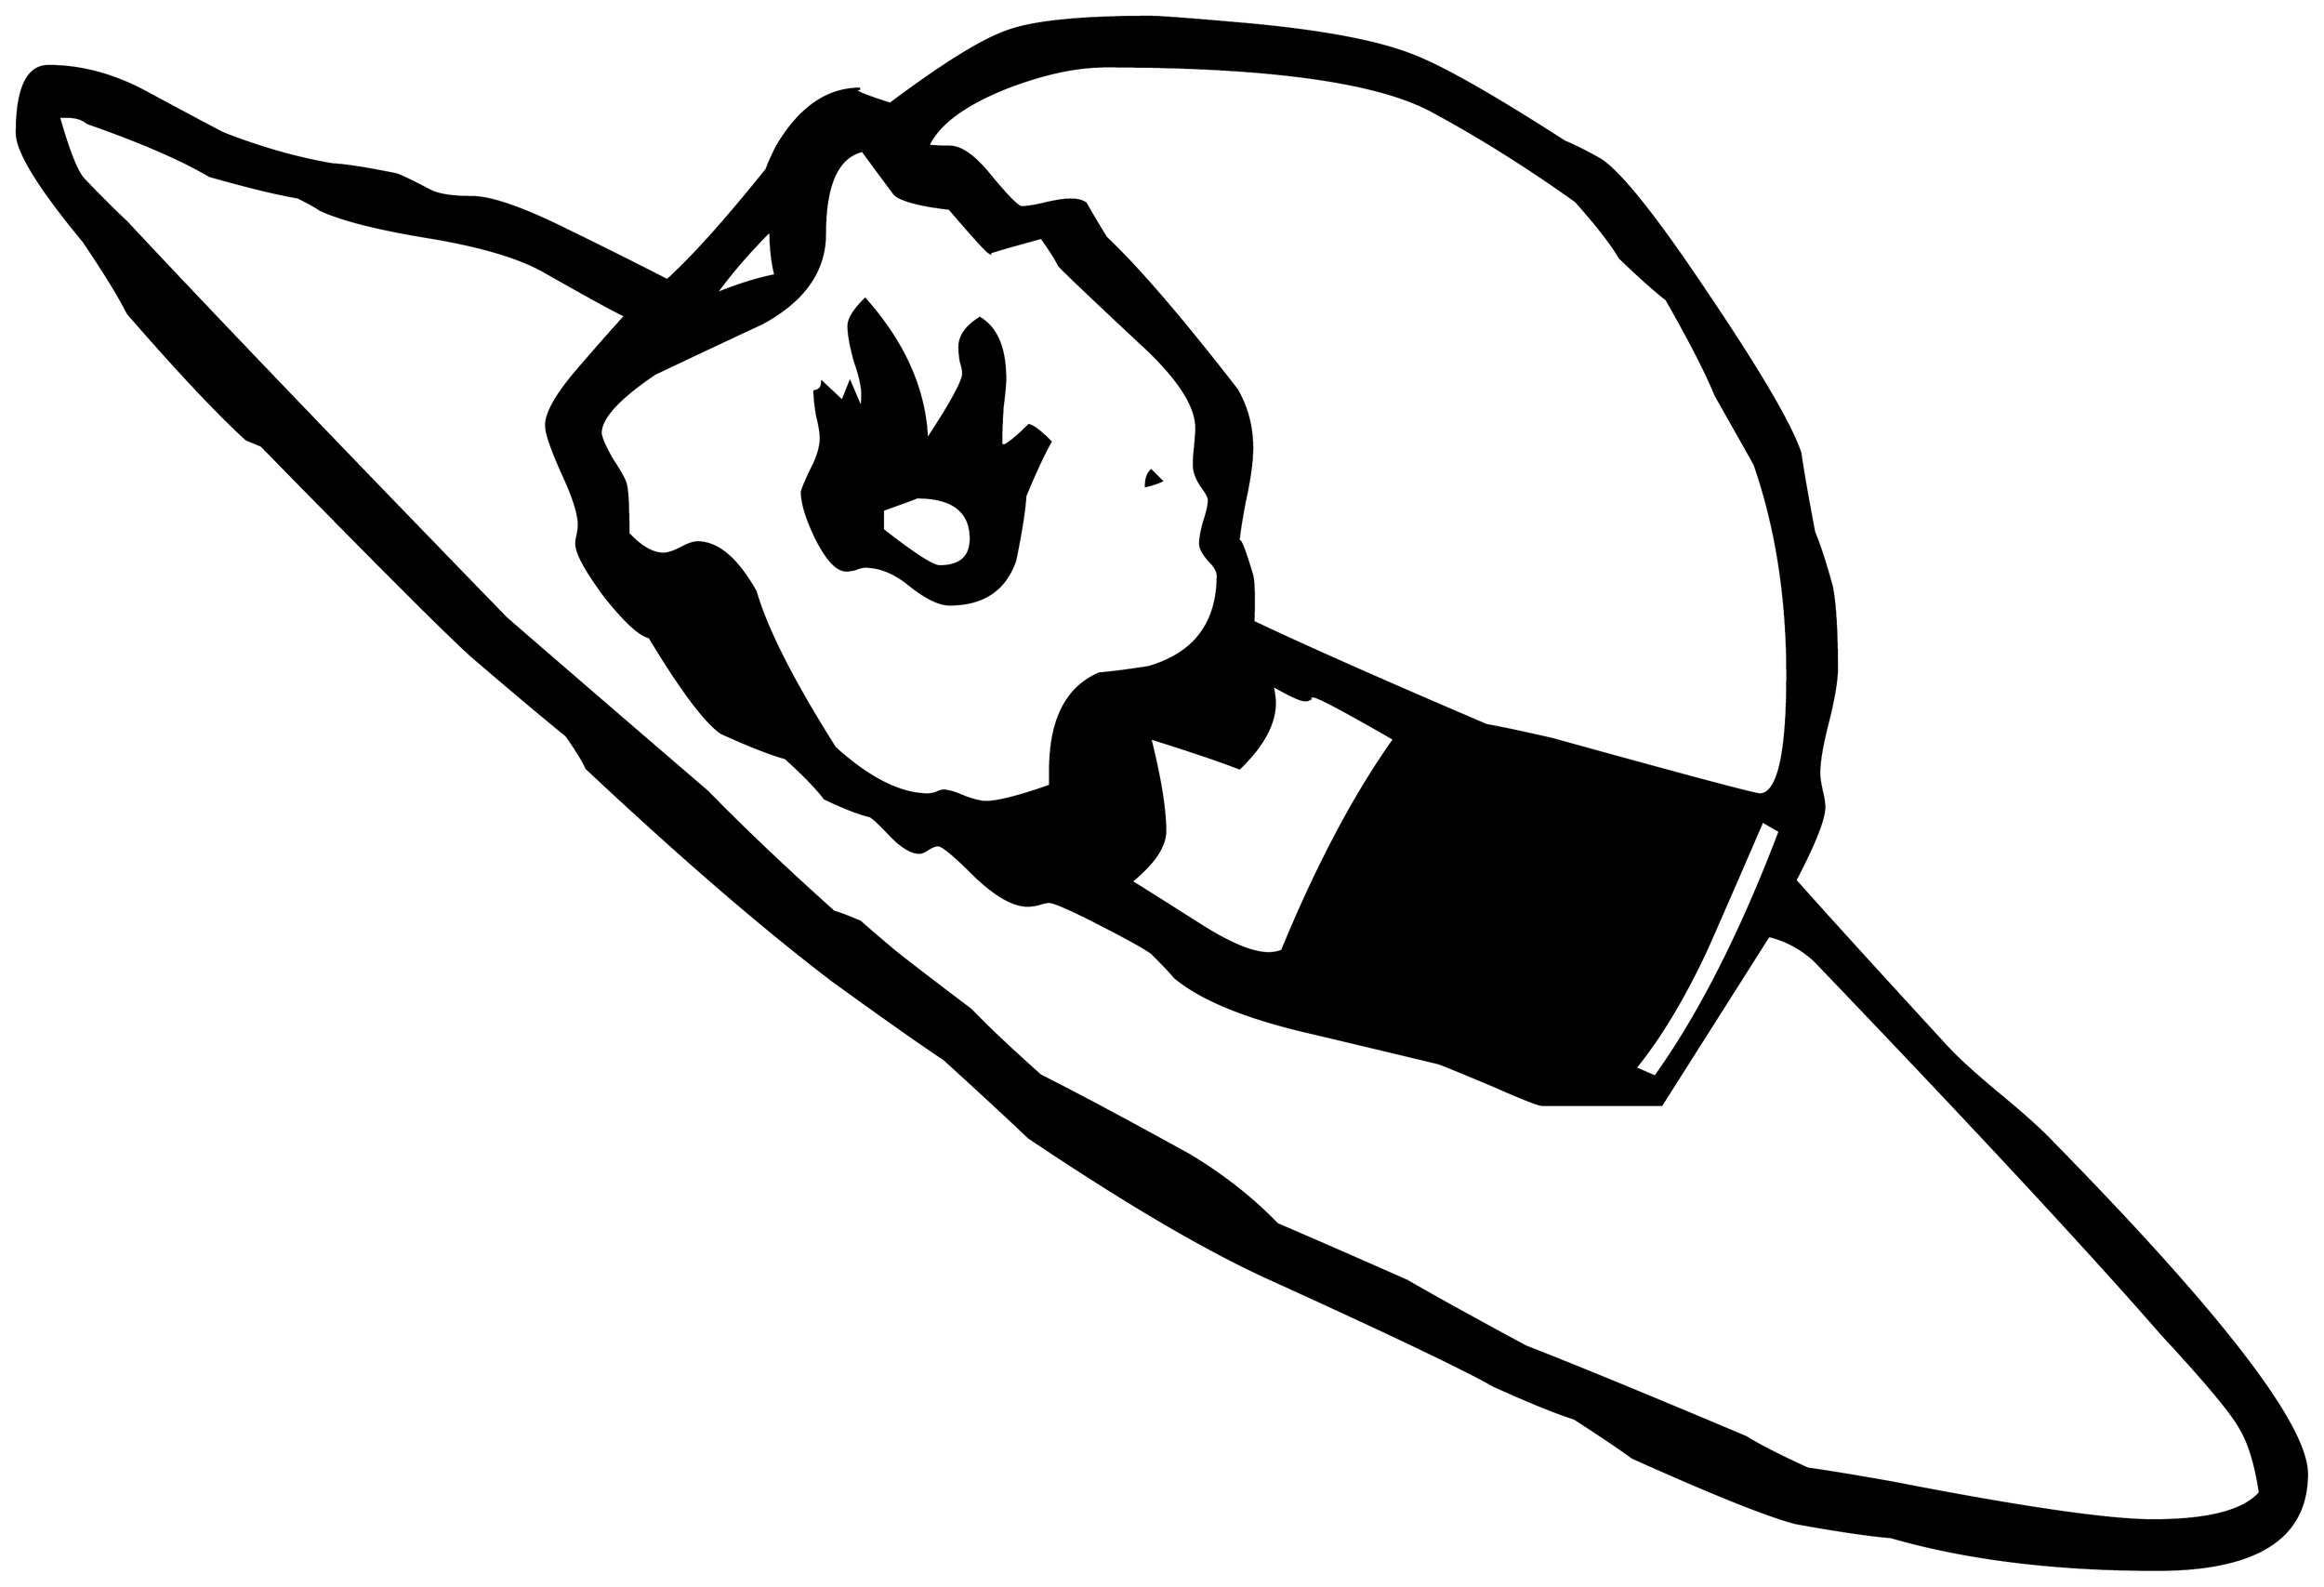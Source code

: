 


\begin{tikzpicture}[y=0.80pt, x=0.80pt, yscale=-1.0, xscale=1.0, inner sep=0pt, outer sep=0pt]
\begin{scope}[shift={(100.0,1846.0)},nonzero rule]
  \path[draw=.,fill=.,line width=1.600pt] (1899.0,-182.0) ..
    controls (1899.0,-131.333) and (1859.333,-106.0) ..
    (1780.0,-106.0) .. controls (1699.333,-106.0) and
    (1629.0,-114.667) .. (1569.0,-132.0) .. controls
    (1552.333,-133.333) and (1527.333,-137.0) .. (1494.0,-143.0) ..
    controls (1472.667,-148.333) and (1429.333,-165.667) ..
    (1364.0,-195.0) .. controls (1354.0,-202.333) and
    (1338.667,-212.667) .. (1318.0,-226.0) .. controls
    (1303.333,-230.667) and (1282.0,-239.333) .. (1254.0,-252.0) ..
    controls (1230.667,-265.333) and (1171.333,-293.667) ..
    (1076.0,-337.0) .. controls (1026.0,-359.667) and
    (962.333,-397.0) .. (885.0,-449.0) .. controls (870.333,-463.0)
    and (848.0,-483.667) .. (818.0,-511.0) .. controls
    (798.0,-524.333) and (768.667,-545.0) .. (730.0,-573.0) ..
    controls (674.667,-615.0) and (609.333,-671.333) .. (534.0,-742.0)
    .. controls (531.333,-748.0) and (526.0,-756.667) ..
    (518.0,-768.0) .. controls (500.667,-782.0) and (475.667,-803.0)
    .. (443.0,-831.0) .. controls (423.667,-848.333) and
    (368.0,-904.0) .. (276.0,-998.0) -- (264.0,-1003.0) ..
    controls (241.333,-1023.667) and (210.0,-1057.0) ..
    (170.0,-1103.0) .. controls (163.333,-1116.333) and
    (151.667,-1135.333) .. (135.0,-1160.0) .. controls
    (99.667,-1202.667) and (82.0,-1231.333) .. (82.0,-1246.0) ..
    controls (82.0,-1281.333) and (90.333,-1299.0) ..
    (107.0,-1299.0) .. controls (131.667,-1299.0) and
    (156.333,-1292.667) .. (181.0,-1280.0) .. controls
    (223.0,-1257.333) and (245.0,-1245.667) .. (247.0,-1245.0) ..
    controls (276.333,-1233.667) and (304.667,-1225.667) ..
    (332.0,-1221.0) .. controls (343.333,-1220.333) and
    (360.333,-1217.667) .. (383.0,-1213.0) .. controls
    (385.667,-1212.333) and (394.667,-1208.0) .. (410.0,-1200.0) ..
    controls (416.667,-1196.667) and (427.667,-1195.0) ..
    (443.0,-1195.0) .. controls (458.333,-1195.0) and
    (484.0,-1186.0) .. (520.0,-1168.0) .. controls
    (546.0,-1155.333) and (572.0,-1142.333) .. (598.0,-1129.0) ..
    controls (618.0,-1147.0) and (644.333,-1176.333) ..
    (677.0,-1217.0) .. controls (678.333,-1221.0) and
    (681.0,-1227.0) .. (685.0,-1235.0) .. controls
    (703.0,-1265.667) and (725.0,-1281.0) .. (751.0,-1281.0) ..
    controls (741.667,-1281.0) and (749.667,-1277.0) ..
    (775.0,-1269.0) .. controls (817.667,-1301.0) and
    (849.0,-1320.333) .. (869.0,-1327.0) .. controls
    (889.667,-1334.333) and (927.0,-1338.0) .. (981.0,-1338.0) ..
    controls (988.333,-1338.0) and (1011.0,-1336.333) ..
    (1049.0,-1333.0) .. controls (1112.333,-1327.667) and
    (1158.667,-1319.333) .. (1188.0,-1308.0) .. controls
    (1211.333,-1299.333) and (1252.0,-1276.333) .. (1310.0,-1239.0) ..
    controls (1316.667,-1236.333) and (1326.0,-1231.667) ..
    (1338.0,-1225.0) .. controls (1354.0,-1215.0) and
    (1382.667,-1179.0) .. (1424.0,-1117.0) .. controls
    (1465.333,-1055.667) and (1489.667,-1014.0) .. (1497.0,-992.0) ..
    controls (1499.0,-978.0) and (1502.667,-957.0) ..
    (1508.0,-929.0) .. controls (1512.0,-919.667) and
    (1516.667,-905.333) .. (1522.0,-886.0) .. controls
    (1524.667,-872.0) and (1526.0,-850.333) .. (1526.0,-821.0) ..
    controls (1526.0,-811.667) and (1523.667,-797.667) ..
    (1519.0,-779.0) .. controls (1514.333,-761.0) and
    (1512.0,-747.333) .. (1512.0,-738.0) .. controls
    (1512.0,-734.667) and (1512.667,-730.0) .. (1514.0,-724.0) ..
    controls (1515.333,-718.667) and (1516.0,-714.333) ..
    (1516.0,-711.0) .. controls (1516.0,-701.667) and
    (1508.333,-682.333) .. (1493.0,-653.0) .. controls
    (1519.667,-623.0) and (1560.0,-578.667) .. (1614.0,-520.0) ..
    controls (1622.667,-510.667) and (1636.667,-498.0) ..
    (1656.0,-482.0) .. controls (1675.333,-466.0) and
    (1689.333,-453.333) .. (1698.0,-444.0) .. controls
    (1832.0,-307.333) and (1899.0,-220.0) .. (1899.0,-182.0) --
    cycle(1487.0,-816.0) .. controls (1487.0,-877.333) and
    (1478.333,-933.0) .. (1461.0,-983.0) .. controls
    (1460.333,-984.333) and (1450.0,-1002.667) .. (1430.0,-1038.0) ..
    controls (1422.667,-1056.0) and (1409.667,-1081.333) ..
    (1391.0,-1114.0) .. controls (1382.333,-1120.667) and
    (1370.0,-1131.667) .. (1354.0,-1147.0) .. controls
    (1347.333,-1158.333) and (1335.667,-1173.333) .. (1319.0,-1192.0) ..
    controls (1279.667,-1220.0) and (1241.333,-1244.0) ..
    (1204.0,-1264.0) .. controls (1160.0,-1287.333) and
    (1074.0,-1299.0) .. (946.0,-1299.0) .. controls
    (922.667,-1299.0) and (896.333,-1293.333) .. (867.0,-1282.0) ..
    controls (833.667,-1268.667) and (813.0,-1253.333) ..
    (805.0,-1236.0) .. controls (807.667,-1235.333) and
    (813.333,-1235.0) .. (822.0,-1235.0) .. controls
    (831.333,-1235.0) and (842.333,-1227.0) .. (855.0,-1211.0) ..
    controls (868.333,-1195.0) and (876.333,-1187.0) ..
    (879.0,-1187.0) .. controls (883.667,-1187.0) and
    (890.0,-1188.0) .. (898.0,-1190.0) .. controls
    (906.667,-1192.0) and (913.333,-1193.0) .. (918.0,-1193.0) ..
    controls (923.333,-1193.0) and (927.333,-1192.0) ..
    (930.0,-1190.0) .. controls (933.333,-1184.0) and
    (938.667,-1175.0) .. (946.0,-1163.0) .. controls
    (972.0,-1138.333) and (1006.667,-1098.0) .. (1050.0,-1042.0) ..
    controls (1058.0,-1028.0) and (1062.0,-1012.667) ..
    (1062.0,-996.0) .. controls (1062.0,-985.333) and
    (1060.0,-971.0) .. (1056.0,-953.0) .. controls
    (1052.667,-935.0) and (1051.0,-923.667) .. (1051.0,-919.0) ..
    controls (1051.0,-927.667) and (1054.667,-919.667) ..
    (1062.0,-895.0) .. controls (1063.333,-889.667) and
    (1063.667,-877.333) .. (1063.0,-858.0) .. controls
    (1103.667,-838.667) and (1165.333,-811.333) .. (1248.0,-776.0) ..
    controls (1259.333,-774.0) and (1276.667,-770.333) ..
    (1300.0,-765.0) .. controls (1406.0,-735.667) and
    (1461.0,-721.0) .. (1465.0,-721.0) .. controls
    (1479.667,-721.0) and (1487.0,-752.667) .. (1487.0,-816.0) --
    cycle(1481.0,-692.0) -- (1467.0,-700.0) .. controls
    (1452.333,-666.0) and (1437.667,-632.333) .. (1423.0,-599.0) ..
    controls (1405.0,-560.333) and (1386.0,-528.667) ..
    (1366.0,-504.0) -- (1382.0,-497.0) .. controls
    (1417.333,-546.333) and (1450.333,-611.333) .. (1481.0,-692.0) --
    cycle(684.0,-1133.0) .. controls (681.333,-1143.667) and
    (680.0,-1155.667) .. (680.0,-1169.0) .. controls
    (662.667,-1151.667) and (648.0,-1134.667) .. (636.0,-1118.0) ..
    controls (654.0,-1125.333) and (670.0,-1130.333) ..
    (684.0,-1133.0) -- cycle(1175.0,-765.0) .. controls
    (1135.667,-787.667) and (1114.333,-799.0) .. (1111.0,-799.0) ..
    controls (1108.333,-799.0) and (1107.0,-798.667) ..
    (1107.0,-798.0) -- (1108.0,-797.0) .. controls
    (1107.333,-796.333) and (1106.0,-796.0) .. (1104.0,-796.0) ..
    controls (1100.667,-796.0) and (1092.0,-800.0) ..
    (1078.0,-808.0) .. controls (1079.333,-802.0) and
    (1080.0,-797.333) .. (1080.0,-794.0) .. controls
    (1080.0,-777.333) and (1070.667,-760.0) .. (1052.0,-742.0) ..
    controls (1036.667,-748.0) and (1013.0,-756.0) ..
    (981.0,-766.0) .. controls (989.0,-734.0) and (993.0,-709.333)
    .. (993.0,-692.0) .. controls (993.0,-680.0) and
    (984.0,-666.667) .. (966.0,-652.0) .. controls (967.333,-651.333)
    and (985.333,-640.0) .. (1020.0,-618.0) .. controls
    (1044.0,-602.667) and (1062.333,-595.0) .. (1075.0,-595.0) ..
    controls (1079.0,-595.0) and (1082.667,-595.667) ..
    (1086.0,-597.0) .. controls (1114.0,-665.0) and
    (1143.667,-721.0) .. (1175.0,-765.0) -- cycle(1035.0,-895.0)
    .. controls (1035.0,-898.333) and (1032.667,-902.333) ..
    (1028.0,-907.0) .. controls (1023.333,-912.333) and
    (1021.0,-916.667) .. (1021.0,-920.0) .. controls
    (1021.0,-924.0) and (1022.0,-929.667) .. (1024.0,-937.0) ..
    controls (1026.667,-945.0) and (1028.0,-951.0) ..
    (1028.0,-955.0) .. controls (1028.0,-957.0) and
    (1026.0,-960.667) .. (1022.0,-966.0) .. controls
    (1018.0,-972.0) and (1016.0,-977.667) .. (1016.0,-983.0) ..
    controls (1016.0,-986.333) and (1016.333,-991.0) ..
    (1017.0,-997.0) .. controls (1017.667,-1003.667) and
    (1018.0,-1008.667) .. (1018.0,-1012.0) .. controls
    (1018.0,-1030.0) and (1003.0,-1052.667) .. (973.0,-1080.0) ..
    controls (931.667,-1118.667) and (910.333,-1139.0) ..
    (909.0,-1141.0) .. controls (906.333,-1146.333) and
    (901.667,-1153.667) .. (895.0,-1163.0) .. controls
    (865.667,-1155.0) and (852.0,-1151.0) .. (854.0,-1151.0) ..
    controls (852.667,-1151.0) and (842.0,-1162.667) ..
    (822.0,-1186.0) .. controls (799.333,-1188.667) and
    (785.0,-1192.333) .. (779.0,-1197.0) .. controls
    (778.333,-1197.667) and (769.667,-1209.333) .. (753.0,-1232.0) ..
    controls (733.0,-1227.333) and (723.0,-1205.333) ..
    (723.0,-1166.0) .. controls (723.0,-1136.667) and
    (706.333,-1113.0) .. (673.0,-1095.0) .. controls
    (644.333,-1081.667) and (616.0,-1068.333) .. (588.0,-1055.0) ..
    controls (559.333,-1035.667) and (545.0,-1020.0) ..
    (545.0,-1008.0) .. controls (545.0,-1004.667) and
    (548.0,-997.667) .. (554.0,-987.0) .. controls (560.667,-977.0)
    and (564.333,-970.333) .. (565.0,-967.0) .. controls
    (566.333,-961.667) and (567.0,-948.667) .. (567.0,-928.0) ..
    controls (577.0,-917.333) and (586.333,-912.0) .. (595.0,-912.0)
    .. controls (598.333,-912.0) and (602.667,-913.333) ..
    (608.0,-916.0) .. controls (614.0,-919.333) and (618.667,-921.0)
    .. (622.0,-921.0) .. controls (638.0,-921.0) and
    (653.333,-908.0) .. (668.0,-882.0) .. controls (676.667,-852.0)
    and (697.667,-810.667) .. (731.0,-758.0) .. controls
    (758.333,-733.333) and (783.0,-721.0) .. (805.0,-721.0) ..
    controls (806.333,-721.0) and (808.333,-721.333) .. (811.0,-722.0)
    .. controls (813.667,-723.333) and (815.667,-724.0) ..
    (817.0,-724.0) .. controls (821.0,-724.0) and (826.667,-722.333)
    .. (834.0,-719.0) .. controls (841.333,-716.333) and
    (847.0,-715.0) .. (851.0,-715.0) .. controls (860.333,-715.0)
    and (877.333,-719.333) .. (902.0,-728.0) -- (902.0,-737.0) ..
    controls (901.333,-779.0) and (914.333,-805.667) .. (941.0,-817.0)
    .. controls (949.667,-817.667) and (962.667,-819.333) ..
    (980.0,-822.0) .. controls (1016.667,-832.667) and
    (1035.0,-857.0) .. (1035.0,-895.0) -- cycle(1862.0,-167.0)
    .. controls (1858.667,-189.667) and (1853.333,-207.0) ..
    (1846.0,-219.0) .. controls (1839.333,-231.0) and
    (1819.0,-255.333) .. (1785.0,-292.0) .. controls
    (1725.667,-360.0) and (1633.667,-459.0) .. (1509.0,-589.0) ..
    controls (1498.333,-599.0) and (1486.0,-605.667) ..
    (1472.0,-609.0) -- (1387.0,-475.0) -- (1292.0,-475.0) ..
    controls (1289.333,-475.0) and (1276.667,-480.0) ..
    (1254.0,-490.0) .. controls (1228.667,-500.667) and
    (1214.0,-506.667) .. (1210.0,-508.0) .. controls
    (1174.0,-516.667) and (1137.667,-525.333) .. (1101.0,-534.0) ..
    controls (1054.333,-545.333) and (1021.0,-559.333) ..
    (1001.0,-576.0) .. controls (997.0,-580.667) and
    (991.0,-587.0) .. (983.0,-595.0) .. controls (979.0,-598.333)
    and (965.333,-606.0) .. (942.0,-618.0) .. controls
    (918.667,-630.0) and (905.0,-636.0) .. (901.0,-636.0) ..
    controls (899.0,-636.0) and (896.0,-635.333) .. (892.0,-634.0)
    .. controls (888.667,-633.333) and (886.0,-633.0) ..
    (884.0,-633.0) .. controls (872.667,-633.0) and (858.667,-641.0)
    .. (842.0,-657.0) .. controls (826.0,-673.0) and
    (816.333,-681.0) .. (813.0,-681.0) .. controls (811.0,-681.0)
    and (808.333,-680.0) .. (805.0,-678.0) .. controls
    (802.333,-676.0) and (800.0,-675.0) .. (798.0,-675.0) ..
    controls (792.0,-675.0) and (784.667,-679.333) .. (776.0,-688.0)
    .. controls (767.333,-697.333) and (761.667,-702.667) ..
    (759.0,-704.0) .. controls (750.333,-706.0) and (738.333,-710.667)
    .. (723.0,-718.0) .. controls (717.0,-726.0) and
    (706.667,-736.667) .. (692.0,-750.0) .. controls (680.0,-753.333)
    and (663.0,-760.0) .. (641.0,-770.0) .. controls
    (628.333,-778.667) and (609.333,-804.0) .. (584.0,-846.0) ..
    controls (576.667,-847.333) and (565.0,-858.0) .. (549.0,-878.0)
    .. controls (533.667,-898.667) and (526.0,-912.667) ..
    (526.0,-920.0) .. controls (526.0,-922.0) and (526.333,-924.333)
    .. (527.0,-927.0) .. controls (527.667,-930.333) and
    (528.0,-933.0) .. (528.0,-935.0) .. controls (528.0,-943.667)
    and (523.667,-957.333) .. (515.0,-976.0) .. controls
    (506.333,-995.333) and (502.0,-1008.0) .. (502.0,-1014.0) ..
    controls (502.0,-1024.0) and (510.667,-1039.0) ..
    (528.0,-1059.0) .. controls (540.0,-1073.0) and
    (552.333,-1087.0) .. (565.0,-1101.0) .. controls
    (561.0,-1102.333) and (539.0,-1114.333) .. (499.0,-1137.0) ..
    controls (479.667,-1147.667) and (450.333,-1156.333) ..
    (411.0,-1163.0) .. controls (369.667,-1169.667) and
    (340.333,-1177.0) .. (323.0,-1185.0) .. controls
    (319.0,-1187.667) and (313.0,-1191.0) .. (305.0,-1195.0) ..
    controls (289.0,-1197.667) and (265.667,-1203.333) ..
    (235.0,-1212.0) .. controls (212.333,-1225.333) and
    (180.0,-1239.333) .. (138.0,-1254.0) .. controls
    (134.0,-1257.333) and (128.667,-1259.0) .. (122.0,-1259.0) --
    (115.0,-1259.0) .. controls (122.333,-1233.0) and
    (128.667,-1216.667) .. (134.0,-1210.0) .. controls
    (145.333,-1198.0) and (157.0,-1186.333) .. (169.0,-1175.0) ..
    controls (235.0,-1104.333) and (335.333,-999.667) ..
    (470.0,-861.0) .. controls (505.333,-830.333) and (558.667,-784.333)
    .. (630.0,-723.0) .. controls (658.667,-693.667) and
    (692.0,-662.0) .. (730.0,-628.0) .. controls (734.667,-626.667)
    and (741.667,-624.0) .. (751.0,-620.0) .. controls
    (757.0,-614.667) and (766.333,-606.667) .. (779.0,-596.0) ..
    controls (791.667,-586.0) and (811.667,-570.667) .. (839.0,-550.0)
    .. controls (850.333,-538.0) and (868.667,-520.667) ..
    (894.0,-498.0) .. controls (920.667,-484.667) and (960.0,-463.667)
    .. (1012.0,-435.0) .. controls (1038.667,-419.0) and
    (1062.0,-400.667) .. (1082.0,-380.0) .. controls
    (1110.0,-368.0) and (1144.333,-353.0) .. (1185.0,-335.0) ..
    controls (1205.667,-323.0) and (1237.0,-305.667) ..
    (1279.0,-283.0) .. controls (1318.333,-267.667) and
    (1376.667,-243.667) .. (1454.0,-211.0) .. controls
    (1464.667,-204.333) and (1481.0,-196.0) .. (1503.0,-186.0) ..
    controls (1517.667,-184.0) and (1540.0,-180.333) ..
    (1570.0,-175.0) .. controls (1672.667,-155.0) and
    (1741.667,-145.0) .. (1777.0,-145.0) .. controls
    (1821.0,-145.0) and (1849.333,-152.333) .. (1862.0,-167.0) --
    cycle(990.0,-970.0) .. controls (987.333,-968.667) and
    (983.333,-967.333) .. (978.0,-966.0) .. controls (978.0,-971.333)
    and (979.333,-975.333) .. (982.0,-978.0) -- (990.0,-970.0) --
    cycle(902.0,-1001.0) .. controls (896.667,-991.667) and
    (890.0,-977.333) .. (882.0,-958.0) .. controls (881.333,-946.667)
    and (878.667,-929.667) .. (874.0,-907.0) .. controls
    (866.0,-883.667) and (848.667,-872.0) .. (822.0,-872.0) ..
    controls (814.0,-872.0) and (803.667,-877.0) .. (791.0,-887.0)
    .. controls (779.0,-897.0) and (767.0,-902.0) ..
    (755.0,-902.0) .. controls (753.0,-902.0) and (750.333,-901.333)
    .. (747.0,-900.0) .. controls (744.333,-899.333) and
    (742.0,-899.0) .. (740.0,-899.0) .. controls (732.667,-899.0)
    and (724.667,-907.667) .. (716.0,-925.0) .. controls
    (708.667,-940.333) and (705.0,-952.333) .. (705.0,-961.0) ..
    controls (705.0,-962.333) and (707.333,-968.0) .. (712.0,-978.0)
    .. controls (717.333,-988.0) and (720.0,-996.667) ..
    (720.0,-1004.0) .. controls (720.0,-1008.0) and
    (719.0,-1014.0) .. (717.0,-1022.0) .. controls
    (715.667,-1030.0) and (715.0,-1036.333) .. (715.0,-1041.0) ..
    controls (719.0,-1041.667) and (721.0,-1044.0) ..
    (721.0,-1048.0) -- (737.0,-1033.0) .. controls
    (738.333,-1036.333) and (740.333,-1041.333) .. (743.0,-1048.0) ..
    controls (745.0,-1043.333) and (748.0,-1036.333) ..
    (752.0,-1027.0) .. controls (752.667,-1031.0) and
    (753.0,-1034.667) .. (753.0,-1038.0) .. controls
    (753.0,-1044.667) and (751.0,-1053.667) .. (747.0,-1065.0) ..
    controls (743.667,-1077.0) and (742.0,-1086.333) ..
    (742.0,-1093.0) .. controls (742.0,-1098.333) and
    (746.333,-1105.333) .. (755.0,-1114.0) .. controls
    (786.333,-1078.667) and (802.667,-1041.333) .. (804.0,-1002.0) ..
    controls (823.333,-1031.333) and (833.0,-1049.0) ..
    (833.0,-1055.0) .. controls (833.0,-1057.667) and
    (832.333,-1061.0) .. (831.0,-1065.0) .. controls
    (830.333,-1069.667) and (830.0,-1073.333) .. (830.0,-1076.0) ..
    controls (830.0,-1084.667) and (835.333,-1092.333) ..
    (846.0,-1099.0) .. controls (859.333,-1091.0) and
    (866.0,-1075.0) .. (866.0,-1051.0) .. controls
    (866.0,-1046.333) and (865.333,-1039.0) .. (864.0,-1029.0) ..
    controls (863.333,-1019.0) and (863.0,-1011.667) ..
    (863.0,-1007.0) -- (863.0,-998.0) -- (866.0,-998.0) ..
    controls (870.667,-1000.667) and (877.0,-1006.0) ..
    (885.0,-1014.0) .. controls (888.333,-1013.333) and
    (894.0,-1009.0) .. (902.0,-1001.0) -- cycle(839.0,-924.0) ..
    controls (839.0,-946.0) and (824.667,-957.0) .. (796.0,-957.0)
    .. controls (796.667,-957.0) and (787.667,-953.667) ..
    (769.0,-947.0) -- (769.0,-931.0) .. controls (793.667,-911.667)
    and (808.667,-902.0) .. (814.0,-902.0) .. controls
    (830.667,-902.0) and (839.0,-909.333) .. (839.0,-924.0) --
    cycle;
\end{scope}

\end{tikzpicture}


